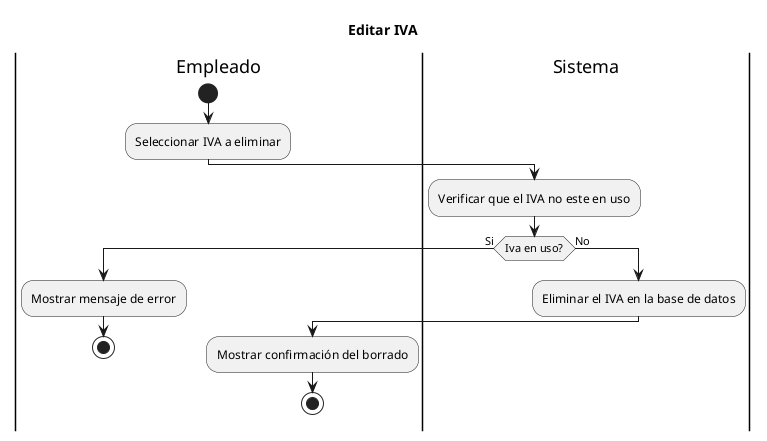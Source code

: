 @startuml da_editar_IVA
Title Editar IVA
|Empleado|
start
:Seleccionar IVA a eliminar;
|Sistema|
:Verificar que el IVA no este en uso;
if(Iva en uso?) is (Si) then
    |Empleado|
    :Mostrar mensaje de error;
    stop
else (No)
    |Sistema|
    :Eliminar el IVA en la base de datos;
    |Empleado|
    :Mostrar confirmación del borrado;
    stop
endif
@enduml
